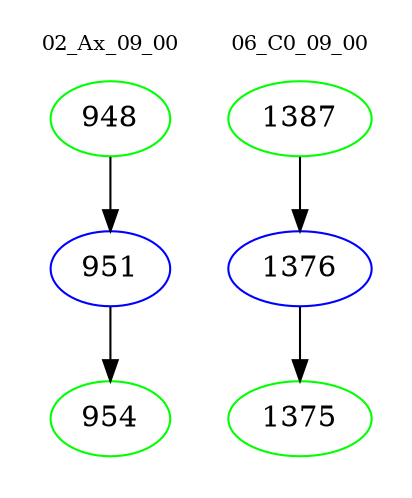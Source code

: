 digraph{
subgraph cluster_0 {
color = white
label = "02_Ax_09_00";
fontsize=10;
T0_948 [label="948", color="green"]
T0_948 -> T0_951 [color="black"]
T0_951 [label="951", color="blue"]
T0_951 -> T0_954 [color="black"]
T0_954 [label="954", color="green"]
}
subgraph cluster_1 {
color = white
label = "06_C0_09_00";
fontsize=10;
T1_1387 [label="1387", color="green"]
T1_1387 -> T1_1376 [color="black"]
T1_1376 [label="1376", color="blue"]
T1_1376 -> T1_1375 [color="black"]
T1_1375 [label="1375", color="green"]
}
}
